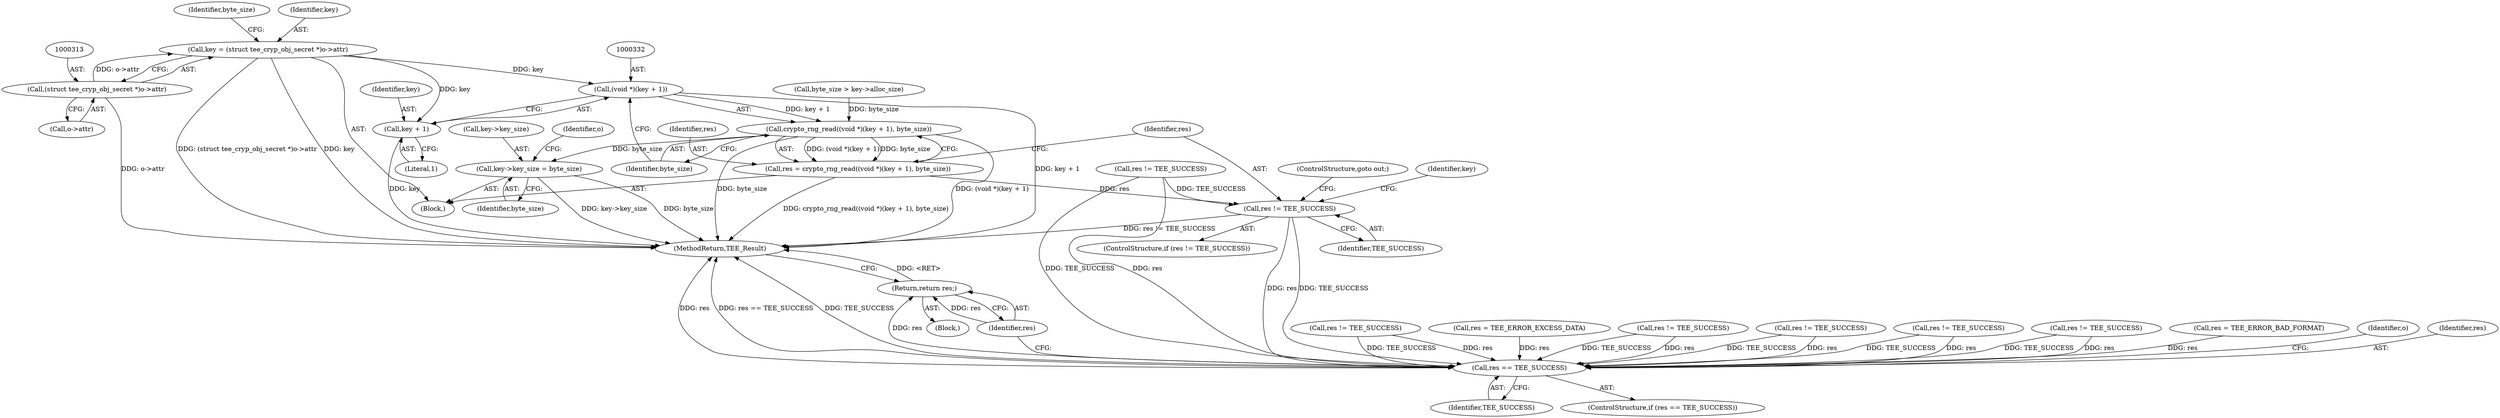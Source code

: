 digraph "0_optee_os_a637243270fc1faae16de059091795c32d86e65e_0@pointer" {
"1000310" [label="(Call,key = (struct tee_cryp_obj_secret *)o->attr)"];
"1000312" [label="(Call,(struct tee_cryp_obj_secret *)o->attr)"];
"1000331" [label="(Call,(void *)(key + 1))"];
"1000330" [label="(Call,crypto_rng_read((void *)(key + 1), byte_size))"];
"1000328" [label="(Call,res = crypto_rng_read((void *)(key + 1), byte_size))"];
"1000338" [label="(Call,res != TEE_SUCCESS)"];
"1000426" [label="(Call,res == TEE_SUCCESS)"];
"1000444" [label="(Return,return res;)"];
"1000342" [label="(Call,key->key_size = byte_size)"];
"1000333" [label="(Call,key + 1)"];
"1000426" [label="(Call,res == TEE_SUCCESS)"];
"1000346" [label="(Identifier,byte_size)"];
"1000335" [label="(Literal,1)"];
"1000382" [label="(Call,res != TEE_SUCCESS)"];
"1000446" [label="(MethodReturn,TEE_Result)"];
"1000329" [label="(Identifier,res)"];
"1000111" [label="(Block,)"];
"1000330" [label="(Call,crypto_rng_read((void *)(key + 1), byte_size))"];
"1000319" [label="(Identifier,byte_size)"];
"1000258" [label="(Call,res != TEE_SUCCESS)"];
"1000324" [label="(Call,res = TEE_ERROR_EXCESS_DATA)"];
"1000413" [label="(Call,res != TEE_SUCCESS)"];
"1000369" [label="(Call,res != TEE_SUCCESS)"];
"1000343" [label="(Call,key->key_size)"];
"1000246" [label="(Call,res != TEE_SUCCESS)"];
"1000444" [label="(Return,return res;)"];
"1000397" [label="(Call,res != TEE_SUCCESS)"];
"1000318" [label="(Call,byte_size > key->alloc_size)"];
"1000445" [label="(Identifier,res)"];
"1000342" [label="(Call,key->key_size = byte_size)"];
"1000349" [label="(Identifier,o)"];
"1000419" [label="(Call,res = TEE_ERROR_BAD_FORMAT)"];
"1000331" [label="(Call,(void *)(key + 1))"];
"1000311" [label="(Identifier,key)"];
"1000341" [label="(ControlStructure,goto out;)"];
"1000336" [label="(Identifier,byte_size)"];
"1000428" [label="(Identifier,TEE_SUCCESS)"];
"1000433" [label="(Identifier,o)"];
"1000310" [label="(Call,key = (struct tee_cryp_obj_secret *)o->attr)"];
"1000334" [label="(Identifier,key)"];
"1000338" [label="(Call,res != TEE_SUCCESS)"];
"1000314" [label="(Call,o->attr)"];
"1000333" [label="(Call,key + 1)"];
"1000344" [label="(Identifier,key)"];
"1000425" [label="(ControlStructure,if (res == TEE_SUCCESS))"];
"1000427" [label="(Identifier,res)"];
"1000340" [label="(Identifier,TEE_SUCCESS)"];
"1000339" [label="(Identifier,res)"];
"1000328" [label="(Call,res = crypto_rng_read((void *)(key + 1), byte_size))"];
"1000312" [label="(Call,(struct tee_cryp_obj_secret *)o->attr)"];
"1000337" [label="(ControlStructure,if (res != TEE_SUCCESS))"];
"1000268" [label="(Block,)"];
"1000310" -> "1000268"  [label="AST: "];
"1000310" -> "1000312"  [label="CFG: "];
"1000311" -> "1000310"  [label="AST: "];
"1000312" -> "1000310"  [label="AST: "];
"1000319" -> "1000310"  [label="CFG: "];
"1000310" -> "1000446"  [label="DDG: (struct tee_cryp_obj_secret *)o->attr"];
"1000310" -> "1000446"  [label="DDG: key"];
"1000312" -> "1000310"  [label="DDG: o->attr"];
"1000310" -> "1000331"  [label="DDG: key"];
"1000310" -> "1000333"  [label="DDG: key"];
"1000312" -> "1000314"  [label="CFG: "];
"1000313" -> "1000312"  [label="AST: "];
"1000314" -> "1000312"  [label="AST: "];
"1000312" -> "1000446"  [label="DDG: o->attr"];
"1000331" -> "1000330"  [label="AST: "];
"1000331" -> "1000333"  [label="CFG: "];
"1000332" -> "1000331"  [label="AST: "];
"1000333" -> "1000331"  [label="AST: "];
"1000336" -> "1000331"  [label="CFG: "];
"1000331" -> "1000446"  [label="DDG: key + 1"];
"1000331" -> "1000330"  [label="DDG: key + 1"];
"1000330" -> "1000328"  [label="AST: "];
"1000330" -> "1000336"  [label="CFG: "];
"1000336" -> "1000330"  [label="AST: "];
"1000328" -> "1000330"  [label="CFG: "];
"1000330" -> "1000446"  [label="DDG: (void *)(key + 1)"];
"1000330" -> "1000446"  [label="DDG: byte_size"];
"1000330" -> "1000328"  [label="DDG: (void *)(key + 1)"];
"1000330" -> "1000328"  [label="DDG: byte_size"];
"1000318" -> "1000330"  [label="DDG: byte_size"];
"1000330" -> "1000342"  [label="DDG: byte_size"];
"1000328" -> "1000268"  [label="AST: "];
"1000329" -> "1000328"  [label="AST: "];
"1000339" -> "1000328"  [label="CFG: "];
"1000328" -> "1000446"  [label="DDG: crypto_rng_read((void *)(key + 1), byte_size)"];
"1000328" -> "1000338"  [label="DDG: res"];
"1000338" -> "1000337"  [label="AST: "];
"1000338" -> "1000340"  [label="CFG: "];
"1000339" -> "1000338"  [label="AST: "];
"1000340" -> "1000338"  [label="AST: "];
"1000341" -> "1000338"  [label="CFG: "];
"1000344" -> "1000338"  [label="CFG: "];
"1000338" -> "1000446"  [label="DDG: res != TEE_SUCCESS"];
"1000258" -> "1000338"  [label="DDG: TEE_SUCCESS"];
"1000338" -> "1000426"  [label="DDG: res"];
"1000338" -> "1000426"  [label="DDG: TEE_SUCCESS"];
"1000426" -> "1000425"  [label="AST: "];
"1000426" -> "1000428"  [label="CFG: "];
"1000427" -> "1000426"  [label="AST: "];
"1000428" -> "1000426"  [label="AST: "];
"1000433" -> "1000426"  [label="CFG: "];
"1000445" -> "1000426"  [label="CFG: "];
"1000426" -> "1000446"  [label="DDG: TEE_SUCCESS"];
"1000426" -> "1000446"  [label="DDG: res"];
"1000426" -> "1000446"  [label="DDG: res == TEE_SUCCESS"];
"1000258" -> "1000426"  [label="DDG: res"];
"1000258" -> "1000426"  [label="DDG: TEE_SUCCESS"];
"1000382" -> "1000426"  [label="DDG: res"];
"1000382" -> "1000426"  [label="DDG: TEE_SUCCESS"];
"1000397" -> "1000426"  [label="DDG: res"];
"1000397" -> "1000426"  [label="DDG: TEE_SUCCESS"];
"1000369" -> "1000426"  [label="DDG: res"];
"1000369" -> "1000426"  [label="DDG: TEE_SUCCESS"];
"1000324" -> "1000426"  [label="DDG: res"];
"1000246" -> "1000426"  [label="DDG: res"];
"1000246" -> "1000426"  [label="DDG: TEE_SUCCESS"];
"1000419" -> "1000426"  [label="DDG: res"];
"1000413" -> "1000426"  [label="DDG: res"];
"1000413" -> "1000426"  [label="DDG: TEE_SUCCESS"];
"1000426" -> "1000444"  [label="DDG: res"];
"1000444" -> "1000111"  [label="AST: "];
"1000444" -> "1000445"  [label="CFG: "];
"1000445" -> "1000444"  [label="AST: "];
"1000446" -> "1000444"  [label="CFG: "];
"1000444" -> "1000446"  [label="DDG: <RET>"];
"1000445" -> "1000444"  [label="DDG: res"];
"1000342" -> "1000268"  [label="AST: "];
"1000342" -> "1000346"  [label="CFG: "];
"1000343" -> "1000342"  [label="AST: "];
"1000346" -> "1000342"  [label="AST: "];
"1000349" -> "1000342"  [label="CFG: "];
"1000342" -> "1000446"  [label="DDG: key->key_size"];
"1000342" -> "1000446"  [label="DDG: byte_size"];
"1000333" -> "1000335"  [label="CFG: "];
"1000334" -> "1000333"  [label="AST: "];
"1000335" -> "1000333"  [label="AST: "];
"1000333" -> "1000446"  [label="DDG: key"];
}
